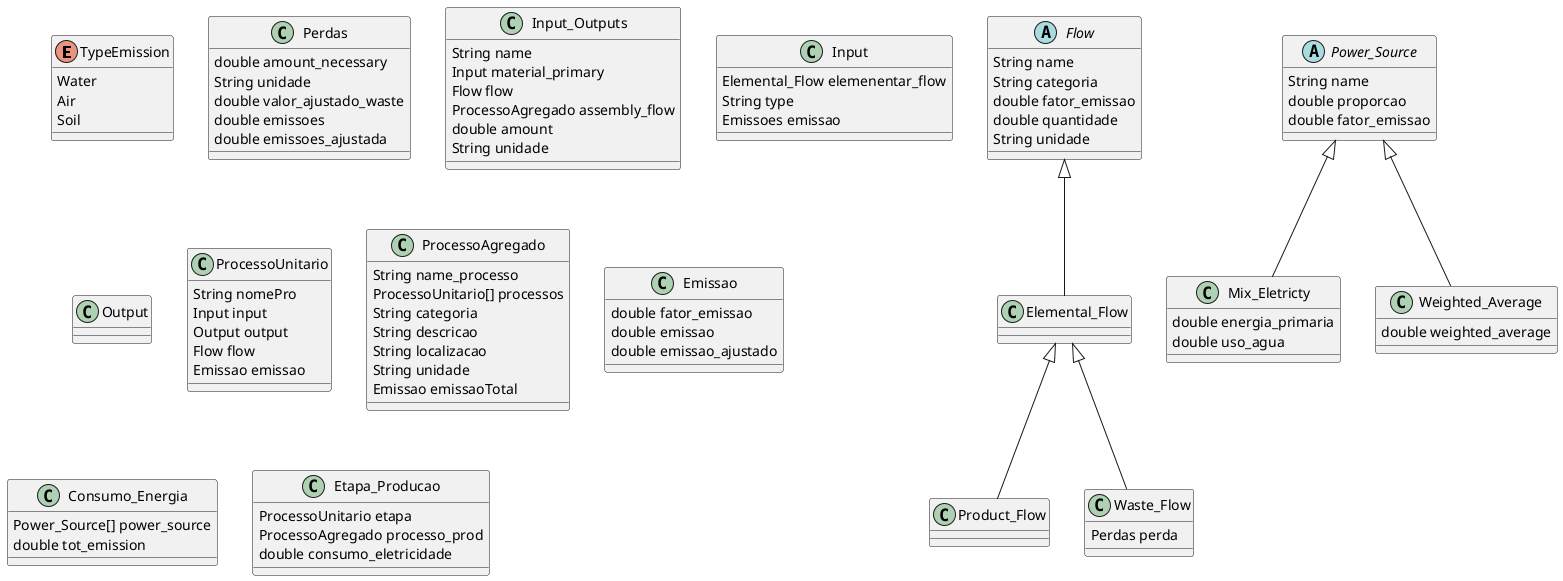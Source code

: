 @startuml DiaramaAtividade

/'Inicio enum'/

enum TypeEmission {
    Water 
    Air
    Soil
}

/'Fim enum'/

/'Inico das classes'/

/'Esta classe representa os fluxos do trabalho'/
abstract class Flow {
    String name
    String categoria
    double fator_emissao
    double quantidade
    String unidade
}

/'
Cada uma destas classes abaixo sao os tipos de flow
Nota: O Product_Flow e o Waste_Flow são tipos de Elemental_Flow, como descrito
no enunciado
'/
/'Nota o elemenentar flow tanto pode ser um input ou output'/
class Elemental_Flow extends Flow{

}

/'Ocorre entre processos, ou'/
class Product_Flow extends Elemental_Flow {

}

/'
Corresponde as substancias/ objetos que serão "alienados" de alguma forma
'/
class Waste_Flow extends Elemental_Flow {
    Perdas perda
}

class Perdas {
    double amount_necessary
    String unidade
    double valor_ajustado_waste
    double emissoes
    double emissoes_ajustada
}

/' Aqui guarda os Fluxos de entrada e de saida
Os de entrada corresponde a tudo o que entra para produzir
o produto
Os fluxos de saida a tudo o gerado pela produção

O fator_emissão não até que ponto pode estar cá

class Input_Outputs {
    String name
    typeInput type 
    Flow flow
    double quantidade 
    String unidade
    double fator_emissao
}
'/

/'Classe Input_Output está classe guarda os materiais que são considerados inputs e 
outputs ao mesmo tempo
Nota: Ignorar o comentario acima, era a classe Input_Output antiga
'/
class Input_Outputs {
    String name
    Input material_primary
    Flow flow
    ProcessoAgregado assembly_flow 
    double amount 
    String unidade
}

/'Representas os mateirais a utilizar e outros elementos, tipo energia,
agua, etc

O elementarl Flow, é porque o input tanto pode ser uma energia ou 
recurso naturais
O type é para saber se é energia ou materia-prima
A classe perdas é para saver as perdas relacionadas com o input
'/
class Input  {
    Elemental_Flow elemenentar_flow
    String type
    Emissoes emissao
}

/'Classe Outpur representa os outputs do projeto'/
class Output  {

}


/'
Esta classe representa os processos unitarios
'/
class ProcessoUnitario {
    String nomePro
    Input input
    Output output
    Flow flow
    Emissao emissao
}

/'
Este classe representaos processos agupados
'/
class ProcessoAgregado {
    String name_processo
    ProcessoUnitario[] processos
    String categoria
    String descricao
    String localizacao
    String unidade
    Emissao emissaoTotal
}

/'Representa as várias emissão que podem acontecer, do solo, ar e água'/
class Emissao {
    double fator_emissao
    double emissao
    double emissao_ajustado
}

/'
Classe para guardar o consumo de energia em cada processo, provavelmetne apenas os 
processos de produção
'/
class Consumo_Energia {
    Power_Source[] power_source
    double tot_emission
}

/'Daqui para baixo está a representação da tabela de energia do enunciado'/
abstract class Power_Source{
    String name
    double proporcao
    double fator_emissao 
}

/'Energia Primaria --> MJ/kWh
uso de agua --> litros/kWh'/
class Mix_Eletricty extends Power_Source {
    double energia_primaria
    double uso_agua
}

class Weighted_Average extends Power_Source {
    double weighted_average
}

/'Classes a repensar'/

/'Represnta cada etapa de produção'/
class Etapa_Producao {
    ProcessoUnitario etapa
    ProcessoAgregado processo_prod
    double consumo_eletricidade
}

/'Fim das classes a repensar'/
@enduml